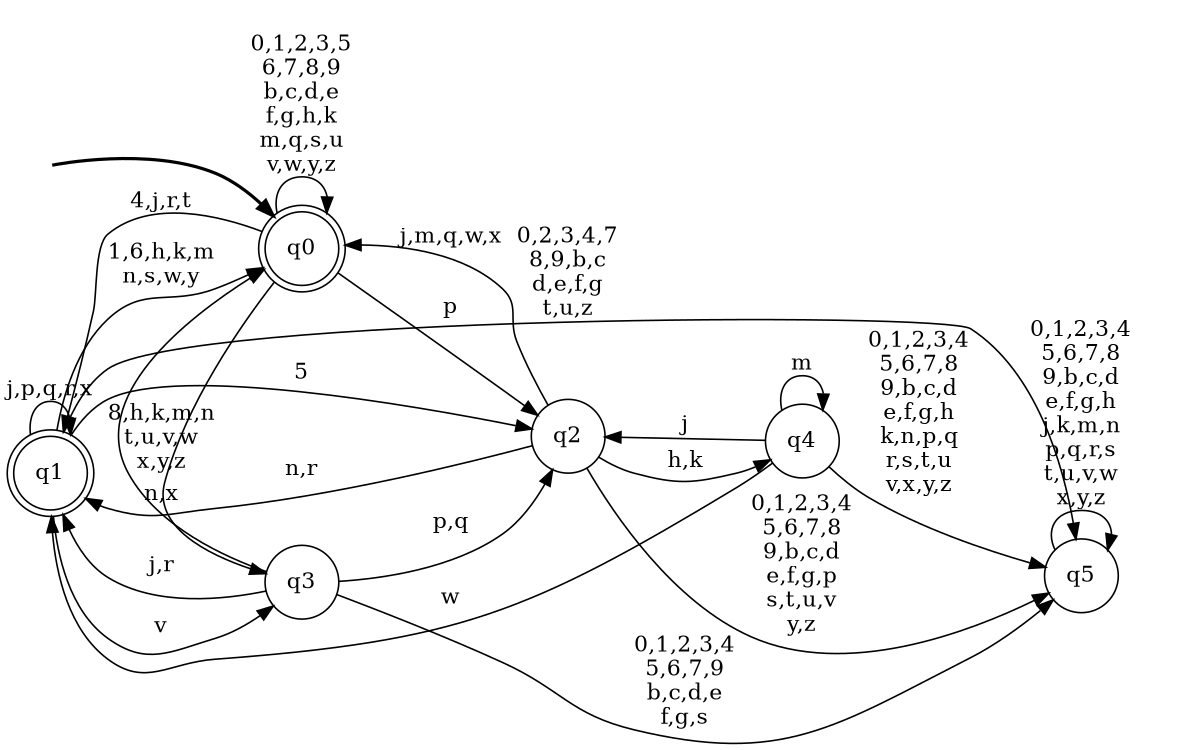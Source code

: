 digraph BlueStar {
__start0 [style = invis, shape = none, label = "", width = 0, height = 0];

rankdir=LR;
size="8,5";

s0 [style="rounded,filled", color="black", fillcolor="white" shape="doublecircle", label="q0"];
s1 [style="rounded,filled", color="black", fillcolor="white" shape="doublecircle", label="q1"];
s2 [style="filled", color="black", fillcolor="white" shape="circle", label="q2"];
s3 [style="filled", color="black", fillcolor="white" shape="circle", label="q3"];
s4 [style="filled", color="black", fillcolor="white" shape="circle", label="q4"];
s5 [style="filled", color="black", fillcolor="white" shape="circle", label="q5"];
subgraph cluster_main { 
	graph [pad=".75", ranksep="0.15", nodesep="0.15"];
	 style=invis; 
	__start0 -> s0 [penwidth=2];
}
s0 -> s0 [label="0,1,2,3,5\n6,7,8,9\nb,c,d,e\nf,g,h,k\nm,q,s,u\nv,w,y,z"];
s0 -> s1 [label="4,j,r,t"];
s0 -> s2 [label="p"];
s0 -> s3 [label="n,x"];
s1 -> s0 [label="1,6,h,k,m\nn,s,w,y"];
s1 -> s1 [label="j,p,q,r,x"];
s1 -> s2 [label="5"];
s1 -> s3 [label="v"];
s1 -> s5 [label="0,2,3,4,7\n8,9,b,c\nd,e,f,g\nt,u,z"];
s2 -> s0 [label="j,m,q,w,x"];
s2 -> s1 [label="n,r"];
s2 -> s4 [label="h,k"];
s2 -> s5 [label="0,1,2,3,4\n5,6,7,8\n9,b,c,d\ne,f,g,p\ns,t,u,v\ny,z"];
s3 -> s0 [label="8,h,k,m,n\nt,u,v,w\nx,y,z"];
s3 -> s1 [label="j,r"];
s3 -> s2 [label="p,q"];
s3 -> s5 [label="0,1,2,3,4\n5,6,7,9\nb,c,d,e\nf,g,s"];
s4 -> s1 [label="w"];
s4 -> s2 [label="j"];
s4 -> s4 [label="m"];
s4 -> s5 [label="0,1,2,3,4\n5,6,7,8\n9,b,c,d\ne,f,g,h\nk,n,p,q\nr,s,t,u\nv,x,y,z"];
s5 -> s5 [label="0,1,2,3,4\n5,6,7,8\n9,b,c,d\ne,f,g,h\nj,k,m,n\np,q,r,s\nt,u,v,w\nx,y,z"];

}
